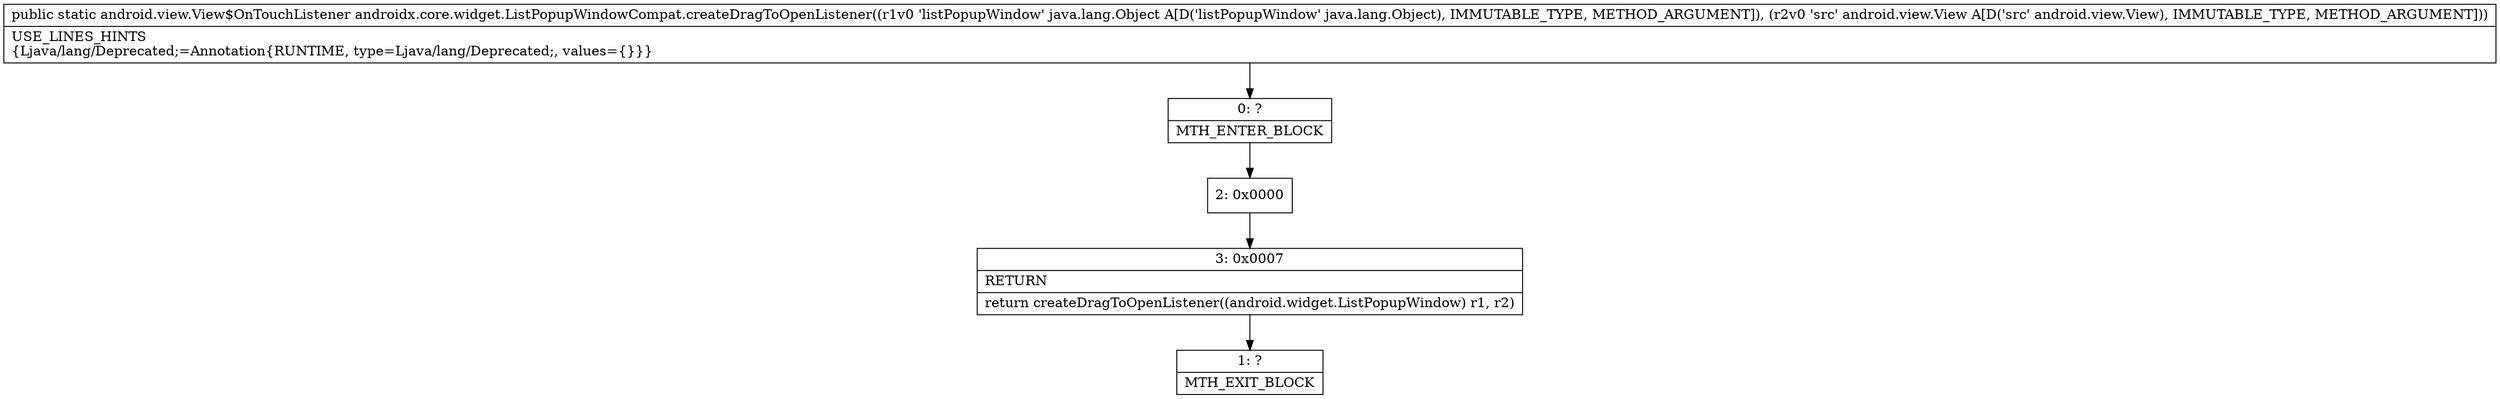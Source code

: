 digraph "CFG forandroidx.core.widget.ListPopupWindowCompat.createDragToOpenListener(Ljava\/lang\/Object;Landroid\/view\/View;)Landroid\/view\/View$OnTouchListener;" {
Node_0 [shape=record,label="{0\:\ ?|MTH_ENTER_BLOCK\l}"];
Node_2 [shape=record,label="{2\:\ 0x0000}"];
Node_3 [shape=record,label="{3\:\ 0x0007|RETURN\l|return createDragToOpenListener((android.widget.ListPopupWindow) r1, r2)\l}"];
Node_1 [shape=record,label="{1\:\ ?|MTH_EXIT_BLOCK\l}"];
MethodNode[shape=record,label="{public static android.view.View$OnTouchListener androidx.core.widget.ListPopupWindowCompat.createDragToOpenListener((r1v0 'listPopupWindow' java.lang.Object A[D('listPopupWindow' java.lang.Object), IMMUTABLE_TYPE, METHOD_ARGUMENT]), (r2v0 'src' android.view.View A[D('src' android.view.View), IMMUTABLE_TYPE, METHOD_ARGUMENT]))  | USE_LINES_HINTS\l\{Ljava\/lang\/Deprecated;=Annotation\{RUNTIME, type=Ljava\/lang\/Deprecated;, values=\{\}\}\}\l}"];
MethodNode -> Node_0;Node_0 -> Node_2;
Node_2 -> Node_3;
Node_3 -> Node_1;
}


